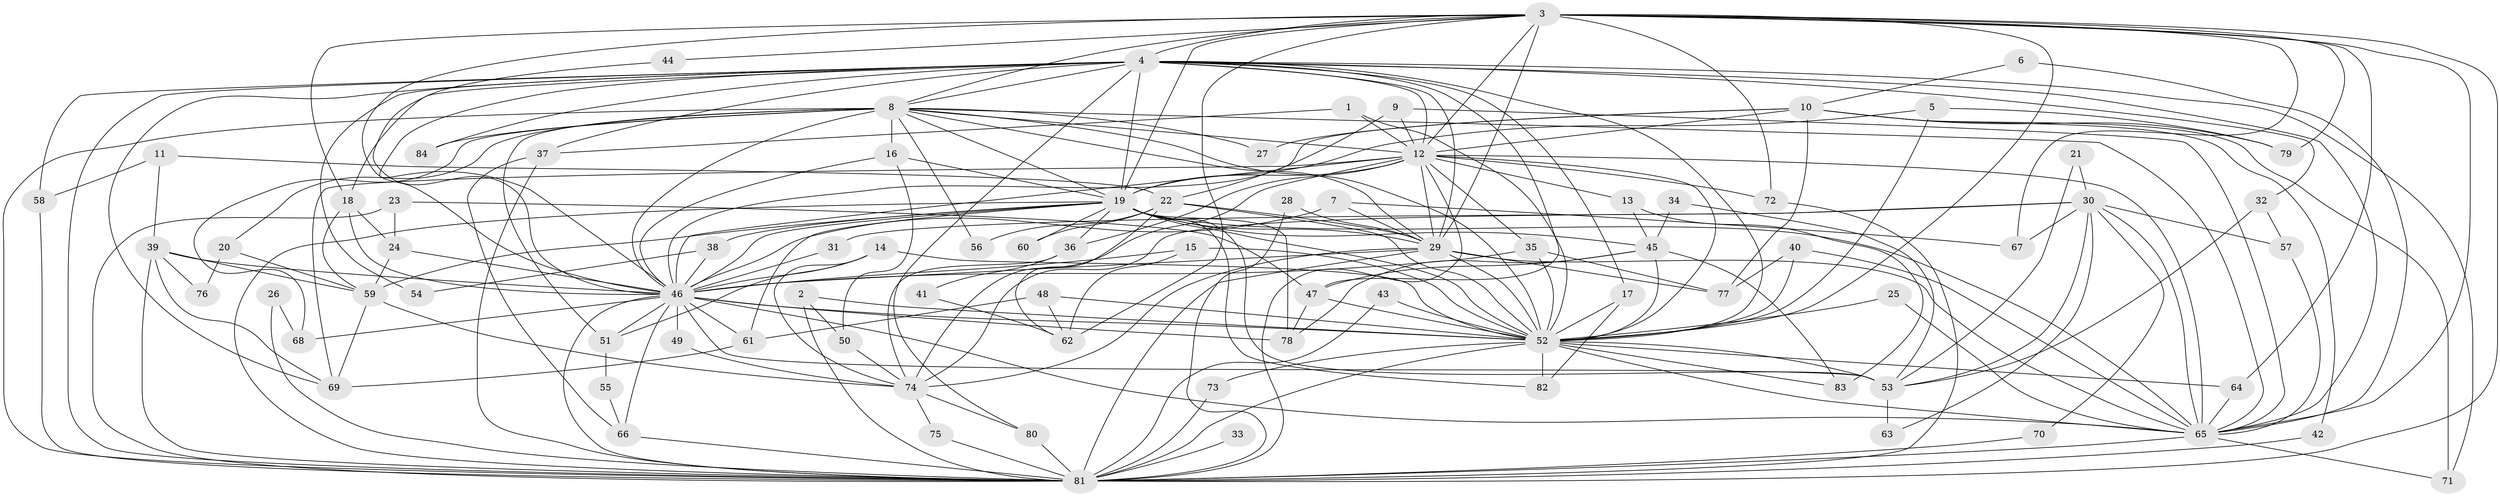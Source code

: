 // original degree distribution, {17: 0.007246376811594203, 19: 0.021739130434782608, 22: 0.014492753623188406, 20: 0.007246376811594203, 30: 0.007246376811594203, 27: 0.007246376811594203, 34: 0.007246376811594203, 9: 0.014492753623188406, 4: 0.07971014492753623, 3: 0.2608695652173913, 5: 0.028985507246376812, 2: 0.5, 7: 0.021739130434782608, 8: 0.007246376811594203, 6: 0.007246376811594203, 10: 0.007246376811594203}
// Generated by graph-tools (version 1.1) at 2025/36/03/04/25 23:36:30]
// undirected, 84 vertices, 228 edges
graph export_dot {
  node [color=gray90,style=filled];
  1;
  2;
  3;
  4;
  5;
  6;
  7;
  8;
  9;
  10;
  11;
  12;
  13;
  14;
  15;
  16;
  17;
  18;
  19;
  20;
  21;
  22;
  23;
  24;
  25;
  26;
  27;
  28;
  29;
  30;
  31;
  32;
  33;
  34;
  35;
  36;
  37;
  38;
  39;
  40;
  41;
  42;
  43;
  44;
  45;
  46;
  47;
  48;
  49;
  50;
  51;
  52;
  53;
  54;
  55;
  56;
  57;
  58;
  59;
  60;
  61;
  62;
  63;
  64;
  65;
  66;
  67;
  68;
  69;
  70;
  71;
  72;
  73;
  74;
  75;
  76;
  77;
  78;
  79;
  80;
  81;
  82;
  83;
  84;
  1 -- 12 [weight=1.0];
  1 -- 37 [weight=1.0];
  1 -- 52 [weight=1.0];
  2 -- 50 [weight=1.0];
  2 -- 52 [weight=1.0];
  2 -- 81 [weight=1.0];
  3 -- 4 [weight=1.0];
  3 -- 8 [weight=1.0];
  3 -- 12 [weight=2.0];
  3 -- 18 [weight=1.0];
  3 -- 19 [weight=1.0];
  3 -- 29 [weight=1.0];
  3 -- 44 [weight=1.0];
  3 -- 46 [weight=1.0];
  3 -- 52 [weight=1.0];
  3 -- 62 [weight=1.0];
  3 -- 64 [weight=1.0];
  3 -- 65 [weight=1.0];
  3 -- 67 [weight=1.0];
  3 -- 72 [weight=1.0];
  3 -- 79 [weight=1.0];
  3 -- 81 [weight=1.0];
  4 -- 8 [weight=1.0];
  4 -- 12 [weight=1.0];
  4 -- 17 [weight=1.0];
  4 -- 18 [weight=1.0];
  4 -- 19 [weight=1.0];
  4 -- 29 [weight=2.0];
  4 -- 32 [weight=1.0];
  4 -- 37 [weight=1.0];
  4 -- 46 [weight=1.0];
  4 -- 47 [weight=1.0];
  4 -- 52 [weight=1.0];
  4 -- 54 [weight=1.0];
  4 -- 58 [weight=1.0];
  4 -- 65 [weight=2.0];
  4 -- 69 [weight=1.0];
  4 -- 71 [weight=1.0];
  4 -- 80 [weight=1.0];
  4 -- 81 [weight=1.0];
  4 -- 84 [weight=1.0];
  5 -- 19 [weight=1.0];
  5 -- 52 [weight=1.0];
  5 -- 79 [weight=1.0];
  6 -- 10 [weight=1.0];
  6 -- 65 [weight=1.0];
  7 -- 29 [weight=1.0];
  7 -- 46 [weight=1.0];
  7 -- 67 [weight=1.0];
  8 -- 12 [weight=1.0];
  8 -- 16 [weight=1.0];
  8 -- 19 [weight=1.0];
  8 -- 20 [weight=1.0];
  8 -- 27 [weight=1.0];
  8 -- 29 [weight=1.0];
  8 -- 46 [weight=2.0];
  8 -- 51 [weight=1.0];
  8 -- 52 [weight=1.0];
  8 -- 56 [weight=1.0];
  8 -- 65 [weight=1.0];
  8 -- 68 [weight=2.0];
  8 -- 81 [weight=1.0];
  8 -- 84 [weight=2.0];
  9 -- 12 [weight=1.0];
  9 -- 22 [weight=1.0];
  9 -- 65 [weight=1.0];
  10 -- 12 [weight=1.0];
  10 -- 27 [weight=1.0];
  10 -- 42 [weight=1.0];
  10 -- 46 [weight=2.0];
  10 -- 71 [weight=1.0];
  10 -- 77 [weight=1.0];
  10 -- 79 [weight=1.0];
  11 -- 22 [weight=1.0];
  11 -- 39 [weight=1.0];
  11 -- 58 [weight=1.0];
  12 -- 13 [weight=1.0];
  12 -- 19 [weight=2.0];
  12 -- 29 [weight=3.0];
  12 -- 35 [weight=1.0];
  12 -- 36 [weight=1.0];
  12 -- 46 [weight=1.0];
  12 -- 52 [weight=1.0];
  12 -- 65 [weight=1.0];
  12 -- 69 [weight=1.0];
  12 -- 72 [weight=1.0];
  12 -- 74 [weight=1.0];
  12 -- 81 [weight=1.0];
  13 -- 45 [weight=1.0];
  13 -- 83 [weight=1.0];
  14 -- 46 [weight=1.0];
  14 -- 51 [weight=1.0];
  14 -- 52 [weight=1.0];
  14 -- 74 [weight=1.0];
  15 -- 46 [weight=1.0];
  15 -- 52 [weight=1.0];
  15 -- 62 [weight=1.0];
  16 -- 19 [weight=1.0];
  16 -- 46 [weight=1.0];
  16 -- 50 [weight=1.0];
  17 -- 52 [weight=1.0];
  17 -- 82 [weight=1.0];
  18 -- 24 [weight=1.0];
  18 -- 46 [weight=1.0];
  18 -- 59 [weight=1.0];
  19 -- 29 [weight=1.0];
  19 -- 36 [weight=1.0];
  19 -- 38 [weight=1.0];
  19 -- 45 [weight=1.0];
  19 -- 46 [weight=1.0];
  19 -- 52 [weight=1.0];
  19 -- 53 [weight=1.0];
  19 -- 59 [weight=1.0];
  19 -- 60 [weight=1.0];
  19 -- 61 [weight=1.0];
  19 -- 65 [weight=1.0];
  19 -- 78 [weight=1.0];
  19 -- 81 [weight=1.0];
  19 -- 82 [weight=1.0];
  20 -- 59 [weight=1.0];
  20 -- 76 [weight=1.0];
  21 -- 30 [weight=1.0];
  21 -- 53 [weight=1.0];
  22 -- 29 [weight=1.0];
  22 -- 52 [weight=1.0];
  22 -- 56 [weight=1.0];
  22 -- 60 [weight=1.0];
  22 -- 62 [weight=1.0];
  23 -- 24 [weight=1.0];
  23 -- 47 [weight=1.0];
  23 -- 81 [weight=1.0];
  24 -- 46 [weight=1.0];
  24 -- 59 [weight=1.0];
  25 -- 52 [weight=1.0];
  25 -- 65 [weight=2.0];
  26 -- 68 [weight=1.0];
  26 -- 81 [weight=1.0];
  28 -- 29 [weight=1.0];
  28 -- 81 [weight=1.0];
  29 -- 46 [weight=2.0];
  29 -- 52 [weight=1.0];
  29 -- 65 [weight=1.0];
  29 -- 74 [weight=1.0];
  29 -- 77 [weight=1.0];
  29 -- 81 [weight=2.0];
  30 -- 31 [weight=1.0];
  30 -- 53 [weight=1.0];
  30 -- 57 [weight=1.0];
  30 -- 63 [weight=1.0];
  30 -- 65 [weight=1.0];
  30 -- 67 [weight=1.0];
  30 -- 70 [weight=1.0];
  30 -- 74 [weight=1.0];
  31 -- 46 [weight=1.0];
  32 -- 53 [weight=1.0];
  32 -- 57 [weight=1.0];
  33 -- 81 [weight=1.0];
  34 -- 45 [weight=1.0];
  34 -- 53 [weight=1.0];
  35 -- 46 [weight=1.0];
  35 -- 52 [weight=1.0];
  35 -- 77 [weight=1.0];
  36 -- 41 [weight=1.0];
  36 -- 74 [weight=1.0];
  37 -- 66 [weight=1.0];
  37 -- 81 [weight=1.0];
  38 -- 46 [weight=2.0];
  38 -- 54 [weight=1.0];
  39 -- 46 [weight=1.0];
  39 -- 59 [weight=1.0];
  39 -- 69 [weight=1.0];
  39 -- 76 [weight=1.0];
  39 -- 81 [weight=1.0];
  40 -- 52 [weight=1.0];
  40 -- 65 [weight=1.0];
  40 -- 77 [weight=1.0];
  41 -- 62 [weight=1.0];
  42 -- 81 [weight=1.0];
  43 -- 52 [weight=1.0];
  43 -- 81 [weight=1.0];
  44 -- 46 [weight=1.0];
  45 -- 47 [weight=1.0];
  45 -- 52 [weight=1.0];
  45 -- 78 [weight=1.0];
  45 -- 83 [weight=1.0];
  46 -- 49 [weight=2.0];
  46 -- 51 [weight=1.0];
  46 -- 52 [weight=2.0];
  46 -- 53 [weight=1.0];
  46 -- 61 [weight=1.0];
  46 -- 65 [weight=1.0];
  46 -- 66 [weight=1.0];
  46 -- 68 [weight=1.0];
  46 -- 78 [weight=1.0];
  46 -- 81 [weight=1.0];
  47 -- 52 [weight=1.0];
  47 -- 78 [weight=1.0];
  48 -- 52 [weight=1.0];
  48 -- 61 [weight=1.0];
  48 -- 62 [weight=1.0];
  49 -- 74 [weight=1.0];
  50 -- 74 [weight=1.0];
  51 -- 55 [weight=1.0];
  52 -- 53 [weight=1.0];
  52 -- 64 [weight=1.0];
  52 -- 65 [weight=1.0];
  52 -- 73 [weight=2.0];
  52 -- 81 [weight=1.0];
  52 -- 82 [weight=1.0];
  52 -- 83 [weight=1.0];
  53 -- 63 [weight=1.0];
  55 -- 66 [weight=1.0];
  57 -- 65 [weight=1.0];
  58 -- 81 [weight=1.0];
  59 -- 69 [weight=1.0];
  59 -- 74 [weight=1.0];
  61 -- 69 [weight=1.0];
  64 -- 65 [weight=1.0];
  65 -- 71 [weight=1.0];
  65 -- 81 [weight=1.0];
  66 -- 81 [weight=1.0];
  70 -- 81 [weight=1.0];
  72 -- 81 [weight=1.0];
  73 -- 81 [weight=1.0];
  74 -- 75 [weight=1.0];
  74 -- 80 [weight=1.0];
  75 -- 81 [weight=1.0];
  80 -- 81 [weight=1.0];
}
